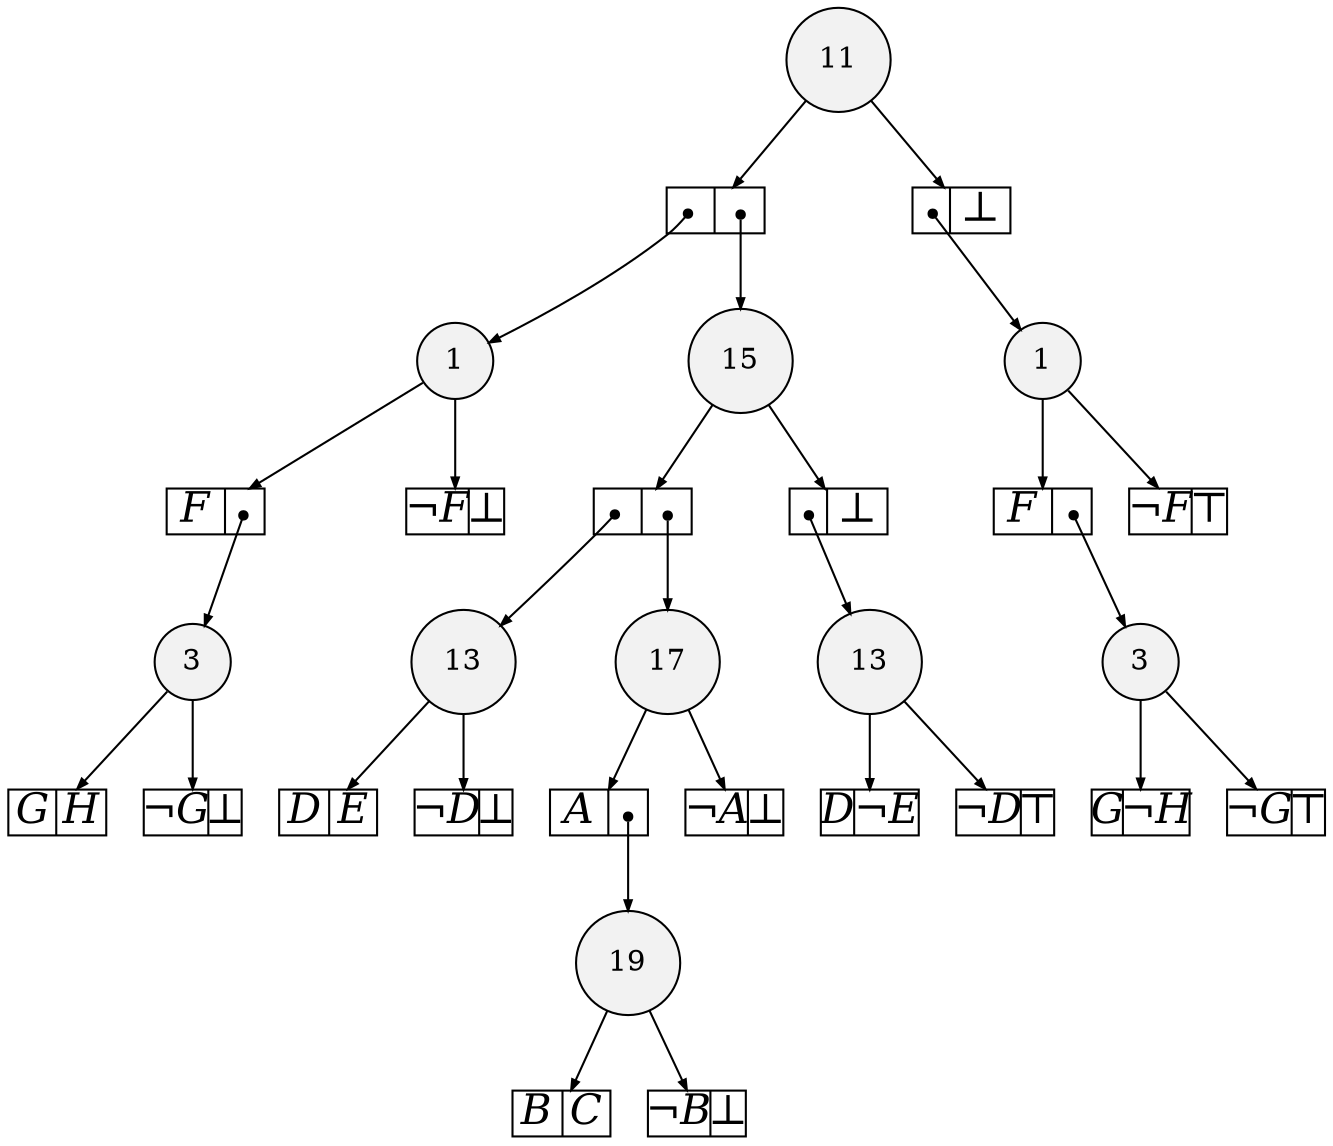 
digraph sdd {

overlap=false

{rank=same; n184 }
{rank=same; n198 }
{rank=same; n214 }
{rank=same; n86 n215 }
{rank=same; n70 }
{rank=same; n309 n170 }
{rank=same; n310 n65 }

n184 [label= "19",style=filled,fillcolor=gray95,shape=circle,height=.25,width=.25]; 
n184e0
      [label= "<L>B|<R>C",
      shape=record,
      fontsize=20,
      fontname="Times-Italic",
      fillcolor=white,
      style=filled,
      fixedsize=true,
      height=.30, 
      width=.65];

n184->n184e0 [arrowsize=.50];
n184e1
      [label= "<L>&not;B|<R>&#8869;",
      shape=record,
      fontsize=20,
      fontname="Times-Italic",
      fillcolor=white,
      style=filled,
      fixedsize=true,
      height=.30, 
      width=.65];

n184->n184e1 [arrowsize=.50];
n198 [label= "17",style=filled,fillcolor=gray95,shape=circle,height=.25,width=.25]; 
n198e0
      [label= "<L>A|<R>",
      shape=record,
      fontsize=20,
      fontname="Times-Italic",
      fillcolor=white,
      style=filled,
      fixedsize=true,
      height=.30, 
      width=.65];

n198->n198e0 [arrowsize=.50];
n198e0:R:c->n184 [arrowsize=.50,tailclip=false,arrowtail=dot,dir=both];
n198e1
      [label= "<L>&not;A|<R>&#8869;",
      shape=record,
      fontsize=20,
      fontname="Times-Italic",
      fillcolor=white,
      style=filled,
      fixedsize=true,
      height=.30, 
      width=.65];

n198->n198e1 [arrowsize=.50];
n214 [label= "15",style=filled,fillcolor=gray95,shape=circle,height=.25,width=.25]; 
n214e0
      [label= "<L>|<R>",
      shape=record,
      fontsize=20,
      fontname="Times-Italic",
      fillcolor=white,
      style=filled,
      fixedsize=true,
      height=.30, 
      width=.65];

n214->n214e0 [arrowsize=.50];
n214e0:L:c->n86 [arrowsize=.50,tailclip=false,arrowtail=dot,dir=both];
n214e0:R:c->n198 [arrowsize=.50,tailclip=false,arrowtail=dot,dir=both];
n214e1
      [label= "<L>|<R>&#8869;",
      shape=record,
      fontsize=20,
      fontname="Times-Italic",
      fillcolor=white,
      style=filled,
      fixedsize=true,
      height=.30, 
      width=.65];

n214->n214e1 [arrowsize=.50];
n214e1:L:c->n215 [arrowsize=.50,tailclip=false,arrowtail=dot,dir=both];
n86 [label= "13",style=filled,fillcolor=gray95,shape=circle,height=.25,width=.25]; 
n86e0
      [label= "<L>D|<R>E",
      shape=record,
      fontsize=20,
      fontname="Times-Italic",
      fillcolor=white,
      style=filled,
      fixedsize=true,
      height=.30, 
      width=.65];

n86->n86e0 [arrowsize=.50];
n86e1
      [label= "<L>&not;D|<R>&#8869;",
      shape=record,
      fontsize=20,
      fontname="Times-Italic",
      fillcolor=white,
      style=filled,
      fixedsize=true,
      height=.30, 
      width=.65];

n86->n86e1 [arrowsize=.50];
n215 [label= "13",style=filled,fillcolor=gray95,shape=circle,height=.25,width=.25]; 
n215e0
      [label= "<L>D|<R>&not;E",
      shape=record,
      fontsize=20,
      fontname="Times-Italic",
      fillcolor=white,
      style=filled,
      fixedsize=true,
      height=.30, 
      width=.65];

n215->n215e0 [arrowsize=.50];
n215e1
      [label= "<L>&not;D|<R>&#8868;",
      shape=record,
      fontsize=20,
      fontname="Times-Italic",
      fillcolor=white,
      style=filled,
      fixedsize=true,
      height=.30, 
      width=.65];

n215->n215e1 [arrowsize=.50];
n70 [label= "11",style=filled,fillcolor=gray95,shape=circle,height=.25,width=.25]; 
n70e0
      [label= "<L>|<R>",
      shape=record,
      fontsize=20,
      fontname="Times-Italic",
      fillcolor=white,
      style=filled,
      fixedsize=true,
      height=.30, 
      width=.65];

n70->n70e0 [arrowsize=.50];
n70e0:L:c->n65 [arrowsize=.50,tailclip=false,arrowtail=dot,dir=both];
n70e0:R:c->n214 [arrowsize=.50,tailclip=false,arrowtail=dot,dir=both];
n70e1
      [label= "<L>|<R>&#8869;",
      shape=record,
      fontsize=20,
      fontname="Times-Italic",
      fillcolor=white,
      style=filled,
      fixedsize=true,
      height=.30, 
      width=.65];

n70->n70e1 [arrowsize=.50];
n70e1:L:c->n310 [arrowsize=.50,tailclip=false,arrowtail=dot,dir=both];
n309 [label= "3",style=filled,fillcolor=gray95,shape=circle,height=.25,width=.25]; 
n309e0
      [label= "<L>G|<R>&not;H",
      shape=record,
      fontsize=20,
      fontname="Times-Italic",
      fillcolor=white,
      style=filled,
      fixedsize=true,
      height=.30, 
      width=.65];

n309->n309e0 [arrowsize=.50];
n309e1
      [label= "<L>&not;G|<R>&#8868;",
      shape=record,
      fontsize=20,
      fontname="Times-Italic",
      fillcolor=white,
      style=filled,
      fixedsize=true,
      height=.30, 
      width=.65];

n309->n309e1 [arrowsize=.50];
n170 [label= "3",style=filled,fillcolor=gray95,shape=circle,height=.25,width=.25]; 
n170e0
      [label= "<L>G|<R>H",
      shape=record,
      fontsize=20,
      fontname="Times-Italic",
      fillcolor=white,
      style=filled,
      fixedsize=true,
      height=.30, 
      width=.65];

n170->n170e0 [arrowsize=.50];
n170e1
      [label= "<L>&not;G|<R>&#8869;",
      shape=record,
      fontsize=20,
      fontname="Times-Italic",
      fillcolor=white,
      style=filled,
      fixedsize=true,
      height=.30, 
      width=.65];

n170->n170e1 [arrowsize=.50];
n310 [label= "1",style=filled,fillcolor=gray95,shape=circle,height=.25,width=.25]; 
n310e0
      [label= "<L>F|<R>",
      shape=record,
      fontsize=20,
      fontname="Times-Italic",
      fillcolor=white,
      style=filled,
      fixedsize=true,
      height=.30, 
      width=.65];

n310->n310e0 [arrowsize=.50];
n310e0:R:c->n309 [arrowsize=.50,tailclip=false,arrowtail=dot,dir=both];
n310e1
      [label= "<L>&not;F|<R>&#8868;",
      shape=record,
      fontsize=20,
      fontname="Times-Italic",
      fillcolor=white,
      style=filled,
      fixedsize=true,
      height=.30, 
      width=.65];

n310->n310e1 [arrowsize=.50];
n65 [label= "1",style=filled,fillcolor=gray95,shape=circle,height=.25,width=.25]; 
n65e0
      [label= "<L>F|<R>",
      shape=record,
      fontsize=20,
      fontname="Times-Italic",
      fillcolor=white,
      style=filled,
      fixedsize=true,
      height=.30, 
      width=.65];

n65->n65e0 [arrowsize=.50];
n65e0:R:c->n170 [arrowsize=.50,tailclip=false,arrowtail=dot,dir=both];
n65e1
      [label= "<L>&not;F|<R>&#8869;",
      shape=record,
      fontsize=20,
      fontname="Times-Italic",
      fillcolor=white,
      style=filled,
      fixedsize=true,
      height=.30, 
      width=.65];

n65->n65e1 [arrowsize=.50];


}